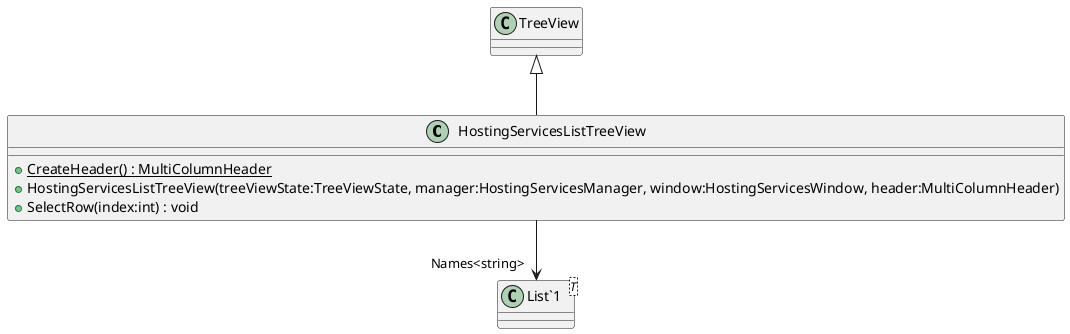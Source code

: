 @startuml
class HostingServicesListTreeView {
    + {static} CreateHeader() : MultiColumnHeader
    + HostingServicesListTreeView(treeViewState:TreeViewState, manager:HostingServicesManager, window:HostingServicesWindow, header:MultiColumnHeader)
    + SelectRow(index:int) : void
}
class "List`1"<T> {
}
TreeView <|-- HostingServicesListTreeView
HostingServicesListTreeView --> "Names<string>" "List`1"
@enduml
